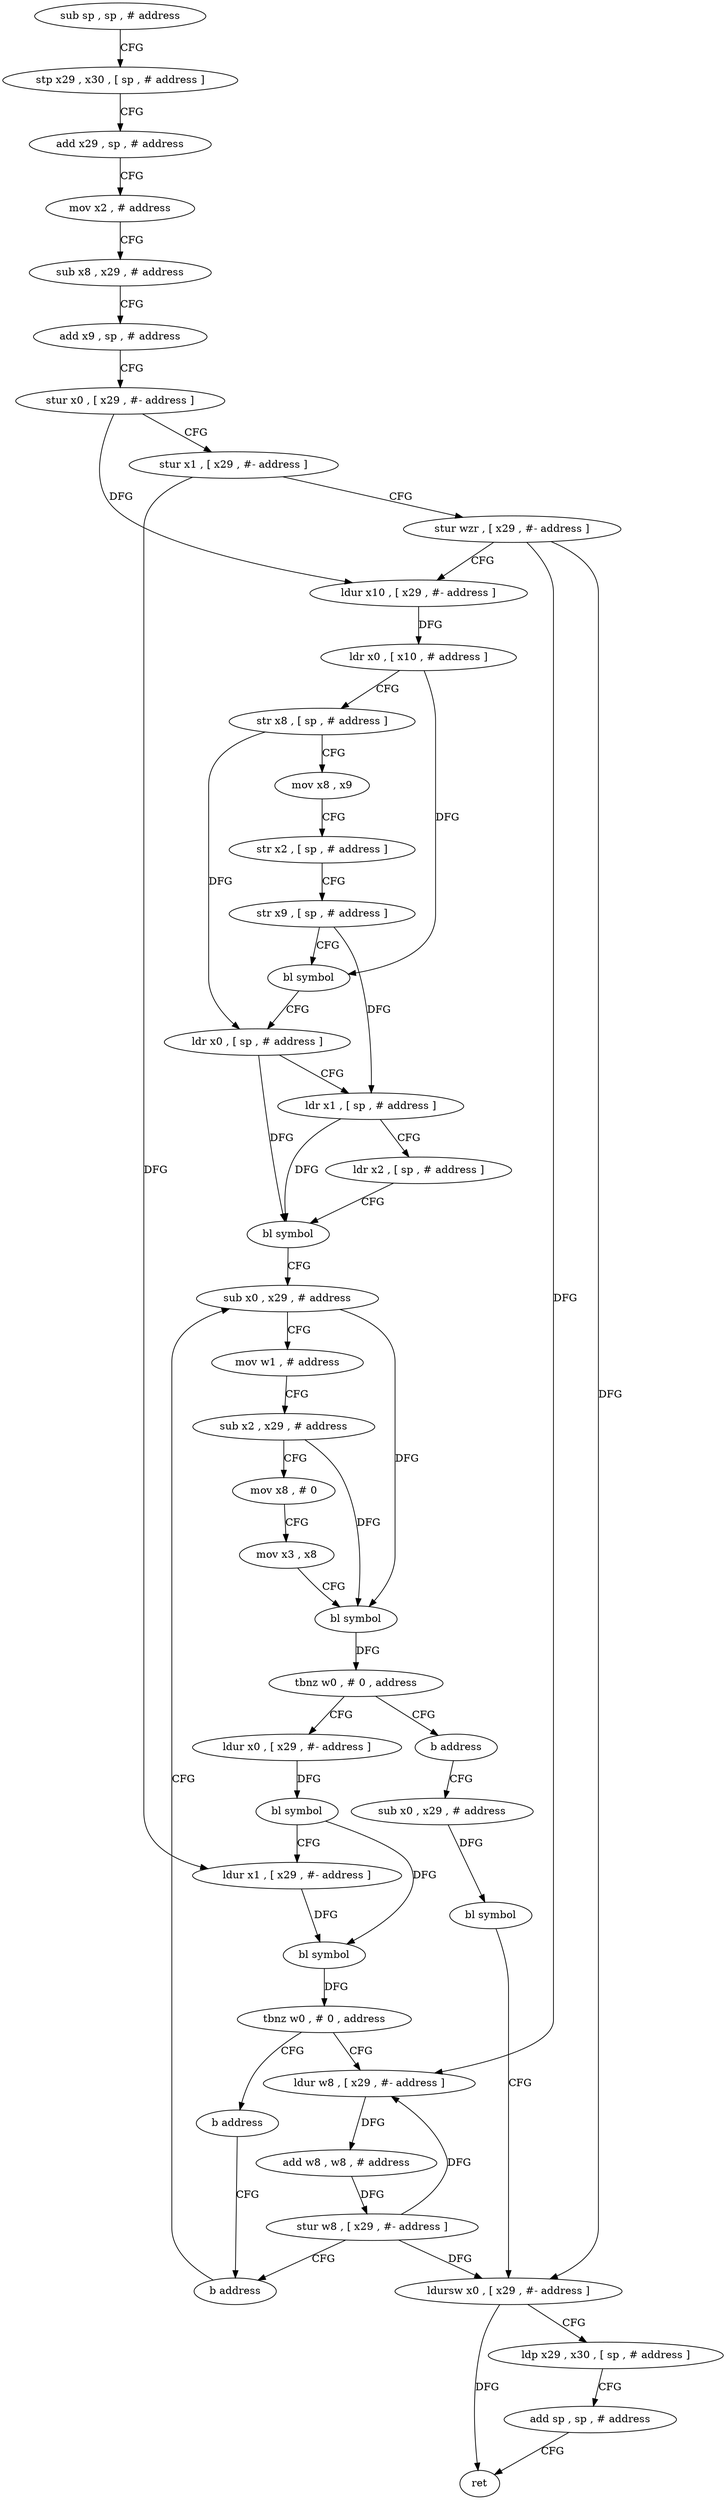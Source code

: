 digraph "func" {
"83468" [label = "sub sp , sp , # address" ]
"83472" [label = "stp x29 , x30 , [ sp , # address ]" ]
"83476" [label = "add x29 , sp , # address" ]
"83480" [label = "mov x2 , # address" ]
"83484" [label = "sub x8 , x29 , # address" ]
"83488" [label = "add x9 , sp , # address" ]
"83492" [label = "stur x0 , [ x29 , #- address ]" ]
"83496" [label = "stur x1 , [ x29 , #- address ]" ]
"83500" [label = "stur wzr , [ x29 , #- address ]" ]
"83504" [label = "ldur x10 , [ x29 , #- address ]" ]
"83508" [label = "ldr x0 , [ x10 , # address ]" ]
"83512" [label = "str x8 , [ sp , # address ]" ]
"83516" [label = "mov x8 , x9" ]
"83520" [label = "str x2 , [ sp , # address ]" ]
"83524" [label = "str x9 , [ sp , # address ]" ]
"83528" [label = "bl symbol" ]
"83532" [label = "ldr x0 , [ sp , # address ]" ]
"83536" [label = "ldr x1 , [ sp , # address ]" ]
"83540" [label = "ldr x2 , [ sp , # address ]" ]
"83544" [label = "bl symbol" ]
"83548" [label = "sub x0 , x29 , # address" ]
"83580" [label = "ldur x0 , [ x29 , #- address ]" ]
"83584" [label = "bl symbol" ]
"83588" [label = "ldur x1 , [ x29 , #- address ]" ]
"83592" [label = "bl symbol" ]
"83596" [label = "tbnz w0 , # 0 , address" ]
"83604" [label = "ldur w8 , [ x29 , #- address ]" ]
"83600" [label = "b address" ]
"83576" [label = "b address" ]
"83620" [label = "sub x0 , x29 , # address" ]
"83608" [label = "add w8 , w8 , # address" ]
"83612" [label = "stur w8 , [ x29 , #- address ]" ]
"83616" [label = "b address" ]
"83624" [label = "bl symbol" ]
"83628" [label = "ldursw x0 , [ x29 , #- address ]" ]
"83632" [label = "ldp x29 , x30 , [ sp , # address ]" ]
"83636" [label = "add sp , sp , # address" ]
"83640" [label = "ret" ]
"83552" [label = "mov w1 , # address" ]
"83556" [label = "sub x2 , x29 , # address" ]
"83560" [label = "mov x8 , # 0" ]
"83564" [label = "mov x3 , x8" ]
"83568" [label = "bl symbol" ]
"83572" [label = "tbnz w0 , # 0 , address" ]
"83468" -> "83472" [ label = "CFG" ]
"83472" -> "83476" [ label = "CFG" ]
"83476" -> "83480" [ label = "CFG" ]
"83480" -> "83484" [ label = "CFG" ]
"83484" -> "83488" [ label = "CFG" ]
"83488" -> "83492" [ label = "CFG" ]
"83492" -> "83496" [ label = "CFG" ]
"83492" -> "83504" [ label = "DFG" ]
"83496" -> "83500" [ label = "CFG" ]
"83496" -> "83588" [ label = "DFG" ]
"83500" -> "83504" [ label = "CFG" ]
"83500" -> "83604" [ label = "DFG" ]
"83500" -> "83628" [ label = "DFG" ]
"83504" -> "83508" [ label = "DFG" ]
"83508" -> "83512" [ label = "CFG" ]
"83508" -> "83528" [ label = "DFG" ]
"83512" -> "83516" [ label = "CFG" ]
"83512" -> "83532" [ label = "DFG" ]
"83516" -> "83520" [ label = "CFG" ]
"83520" -> "83524" [ label = "CFG" ]
"83524" -> "83528" [ label = "CFG" ]
"83524" -> "83536" [ label = "DFG" ]
"83528" -> "83532" [ label = "CFG" ]
"83532" -> "83536" [ label = "CFG" ]
"83532" -> "83544" [ label = "DFG" ]
"83536" -> "83540" [ label = "CFG" ]
"83536" -> "83544" [ label = "DFG" ]
"83540" -> "83544" [ label = "CFG" ]
"83544" -> "83548" [ label = "CFG" ]
"83548" -> "83552" [ label = "CFG" ]
"83548" -> "83568" [ label = "DFG" ]
"83580" -> "83584" [ label = "DFG" ]
"83584" -> "83588" [ label = "CFG" ]
"83584" -> "83592" [ label = "DFG" ]
"83588" -> "83592" [ label = "DFG" ]
"83592" -> "83596" [ label = "DFG" ]
"83596" -> "83604" [ label = "CFG" ]
"83596" -> "83600" [ label = "CFG" ]
"83604" -> "83608" [ label = "DFG" ]
"83600" -> "83616" [ label = "CFG" ]
"83576" -> "83620" [ label = "CFG" ]
"83620" -> "83624" [ label = "DFG" ]
"83608" -> "83612" [ label = "DFG" ]
"83612" -> "83616" [ label = "CFG" ]
"83612" -> "83604" [ label = "DFG" ]
"83612" -> "83628" [ label = "DFG" ]
"83616" -> "83548" [ label = "CFG" ]
"83624" -> "83628" [ label = "CFG" ]
"83628" -> "83632" [ label = "CFG" ]
"83628" -> "83640" [ label = "DFG" ]
"83632" -> "83636" [ label = "CFG" ]
"83636" -> "83640" [ label = "CFG" ]
"83552" -> "83556" [ label = "CFG" ]
"83556" -> "83560" [ label = "CFG" ]
"83556" -> "83568" [ label = "DFG" ]
"83560" -> "83564" [ label = "CFG" ]
"83564" -> "83568" [ label = "CFG" ]
"83568" -> "83572" [ label = "DFG" ]
"83572" -> "83580" [ label = "CFG" ]
"83572" -> "83576" [ label = "CFG" ]
}
